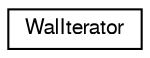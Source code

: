 digraph "Graphical Class Hierarchy"
{
  edge [fontname="FreeSans",fontsize="10",labelfontname="FreeSans",labelfontsize="10"];
  node [fontname="FreeSans",fontsize="10",shape=record];
  rankdir="LR";
  Node0 [label="WalIterator",height=0.2,width=0.4,color="black", fillcolor="white", style="filled",URL="$structWalIterator.html"];
}
